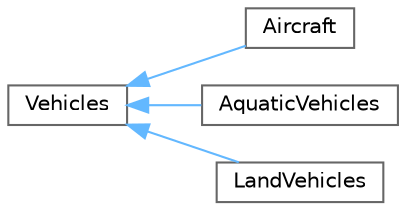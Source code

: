 digraph "Graphical Class Hierarchy"
{
 // LATEX_PDF_SIZE
  bgcolor="transparent";
  edge [fontname=Helvetica,fontsize=10,labelfontname=Helvetica,labelfontsize=10];
  node [fontname=Helvetica,fontsize=10,shape=box,height=0.2,width=0.4];
  rankdir="LR";
  Node0 [label="Vehicles",height=0.2,width=0.4,color="grey40", fillcolor="white", style="filled",URL="$class_vehicles.html",tooltip=" "];
  Node0 -> Node1 [dir="back",color="steelblue1",style="solid"];
  Node1 [label="Aircraft",height=0.2,width=0.4,color="grey40", fillcolor="white", style="filled",URL="$class_aircraft.html",tooltip=" "];
  Node0 -> Node2 [dir="back",color="steelblue1",style="solid"];
  Node2 [label="AquaticVehicles",height=0.2,width=0.4,color="grey40", fillcolor="white", style="filled",URL="$class_aquatic_vehicles.html",tooltip=" "];
  Node0 -> Node3 [dir="back",color="steelblue1",style="solid"];
  Node3 [label="LandVehicles",height=0.2,width=0.4,color="grey40", fillcolor="white", style="filled",URL="$class_land_vehicles.html",tooltip=" "];
}
